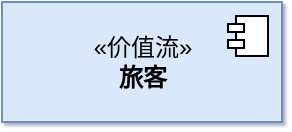 <mxfile version="15.0.6" type="github">
  <diagram id="wFE0QG_FPsp0jaGvCLVb" name="Page-1">
    <mxGraphModel dx="1422" dy="772" grid="1" gridSize="10" guides="1" tooltips="1" connect="1" arrows="1" fold="1" page="1" pageScale="1" pageWidth="850" pageHeight="1400" math="0" shadow="1">
      <root>
        <mxCell id="0" />
        <mxCell id="1" parent="0" />
        <object label="«价值流»&lt;br&gt;&lt;b&gt;旅客&lt;/b&gt;" 业务ID="1" 名称="旅客" id="Yn5zjWkYIxlVYVCwpNa8-4">
          <mxCell style="html=1;dropTarget=0;fillColor=#dae8fc;strokeColor=#6c8ebf;" vertex="1" parent="1">
            <mxGeometry x="290" y="220" width="140" height="60" as="geometry" />
          </mxCell>
        </object>
        <mxCell id="Yn5zjWkYIxlVYVCwpNa8-5" value="" style="shape=module;jettyWidth=8;jettyHeight=4;" vertex="1" parent="Yn5zjWkYIxlVYVCwpNa8-4">
          <mxGeometry x="1" width="20" height="20" relative="1" as="geometry">
            <mxPoint x="-27" y="7" as="offset" />
          </mxGeometry>
        </mxCell>
      </root>
    </mxGraphModel>
  </diagram>
</mxfile>
